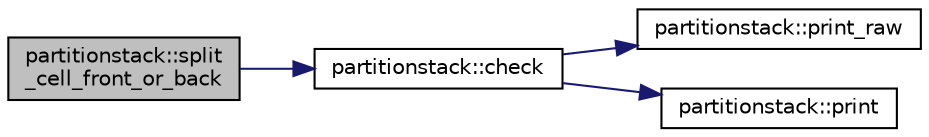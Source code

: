 digraph "partitionstack::split_cell_front_or_back"
{
  edge [fontname="Helvetica",fontsize="10",labelfontname="Helvetica",labelfontsize="10"];
  node [fontname="Helvetica",fontsize="10",shape=record];
  rankdir="LR";
  Node1075 [label="partitionstack::split\l_cell_front_or_back",height=0.2,width=0.4,color="black", fillcolor="grey75", style="filled", fontcolor="black"];
  Node1075 -> Node1076 [color="midnightblue",fontsize="10",style="solid",fontname="Helvetica"];
  Node1076 [label="partitionstack::check",height=0.2,width=0.4,color="black", fillcolor="white", style="filled",URL="$d3/d87/classpartitionstack.html#a30ab45463af6dbfc8e46314ff03624ae"];
  Node1076 -> Node1077 [color="midnightblue",fontsize="10",style="solid",fontname="Helvetica"];
  Node1077 [label="partitionstack::print_raw",height=0.2,width=0.4,color="black", fillcolor="white", style="filled",URL="$d3/d87/classpartitionstack.html#a733493f93dd83b5cef67908fc42a4312"];
  Node1076 -> Node1078 [color="midnightblue",fontsize="10",style="solid",fontname="Helvetica"];
  Node1078 [label="partitionstack::print",height=0.2,width=0.4,color="black", fillcolor="white", style="filled",URL="$d3/d87/classpartitionstack.html#aabacee6e58ddb0d6ee46a47f714edfbb"];
}
